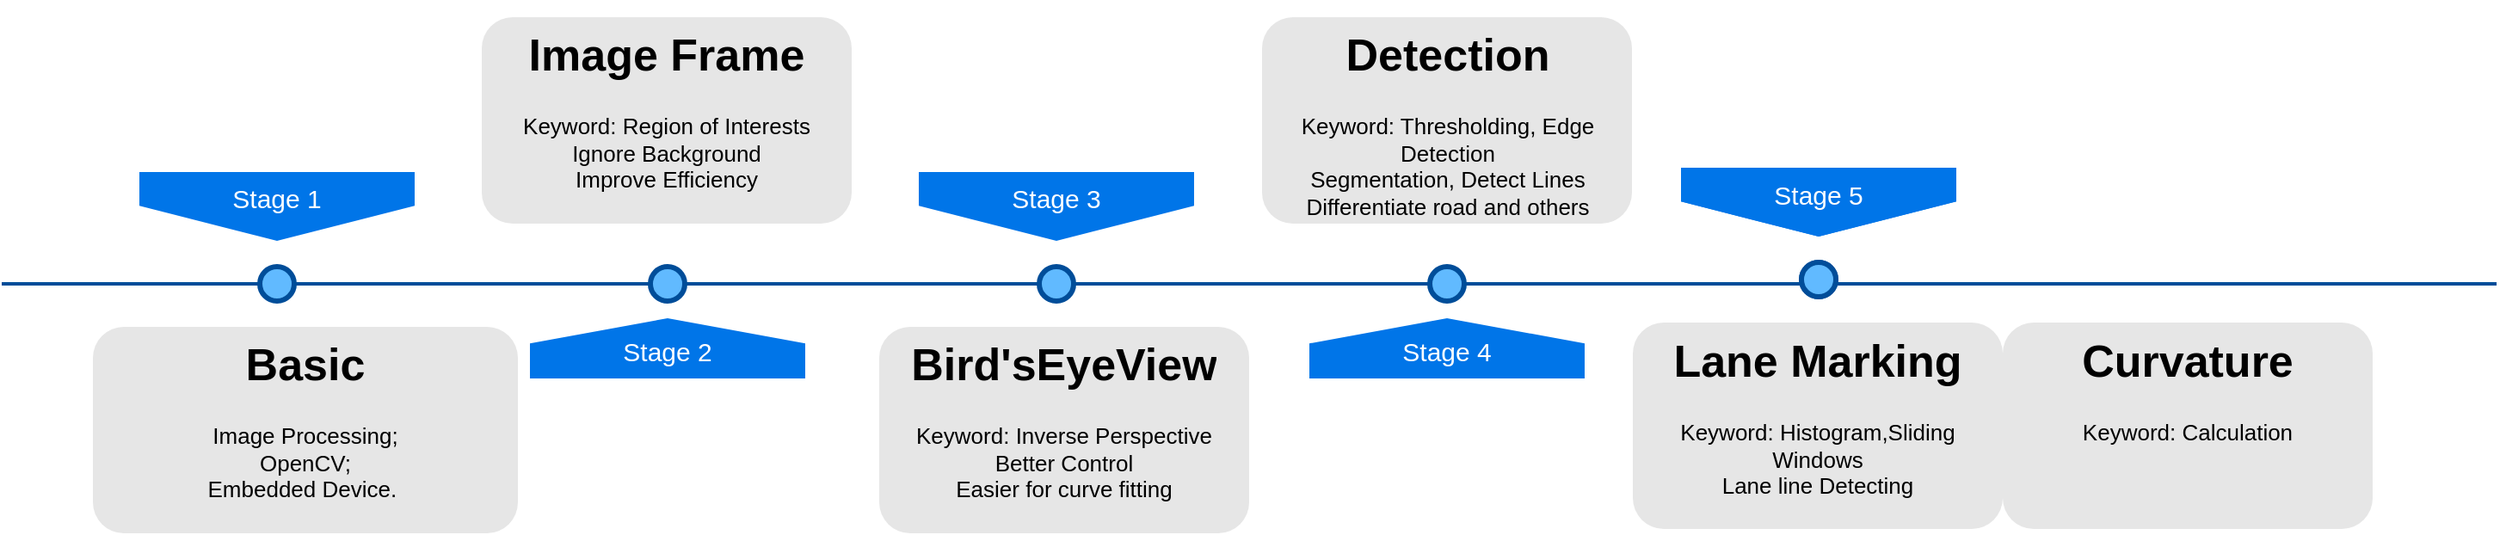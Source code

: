<mxfile version="13.9.9" type="device"><diagram name="Page-1" id="82e54ff1-d628-8f03-85c4-9753963a91cd"><mxGraphModel dx="768" dy="482" grid="1" gridSize="10" guides="1" tooltips="1" connect="1" arrows="1" fold="1" page="1" pageScale="1" pageWidth="1100" pageHeight="850" background="none" math="0" shadow="0"><root><mxCell id="0"/><mxCell id="1" parent="0"/><mxCell id="4ec97bd9e5d20128-1" value="" style="line;strokeWidth=2;html=1;fillColor=none;fontSize=28;fontColor=#004D99;strokeColor=#004D99;" parent="1" vertex="1"><mxGeometry x="40" y="400" width="1450" height="10" as="geometry"/></mxCell><mxCell id="4ec97bd9e5d20128-5" value="Stage 1" style="shape=offPageConnector;whiteSpace=wrap;html=1;fillColor=#0075E8;fontSize=15;fontColor=#FFFFFF;size=0.509;verticalAlign=top;strokeColor=none;" parent="1" vertex="1"><mxGeometry x="120" y="340" width="160" height="40" as="geometry"/></mxCell><mxCell id="4ec97bd9e5d20128-6" value="&lt;span&gt;Stage 3&lt;/span&gt;" style="shape=offPageConnector;whiteSpace=wrap;html=1;fillColor=#0075E8;fontSize=15;fontColor=#FFFFFF;size=0.509;verticalAlign=top;strokeColor=none;" parent="1" vertex="1"><mxGeometry x="573" y="340" width="160" height="40" as="geometry"/></mxCell><mxCell id="4ec97bd9e5d20128-7" value="&lt;span&gt;Stage 2&lt;/span&gt;" style="shape=offPageConnector;whiteSpace=wrap;html=1;fillColor=#0075E8;fontSize=15;fontColor=#FFFFFF;size=0.418;flipV=1;verticalAlign=bottom;strokeColor=none;spacingBottom=4;" parent="1" vertex="1"><mxGeometry x="347" y="425" width="160" height="35" as="geometry"/></mxCell><mxCell id="4ec97bd9e5d20128-8" value="&lt;span&gt;Stage 4&lt;/span&gt;" style="shape=offPageConnector;whiteSpace=wrap;html=1;fillColor=#0075E8;fontSize=15;fontColor=#FFFFFF;size=0.418;flipV=1;verticalAlign=bottom;strokeColor=none;spacingBottom=4;" parent="1" vertex="1"><mxGeometry x="800" y="425" width="160" height="35" as="geometry"/></mxCell><mxCell id="4ec97bd9e5d20128-9" value="" style="ellipse;whiteSpace=wrap;html=1;fillColor=#61BAFF;fontSize=28;fontColor=#004D99;strokeWidth=3;strokeColor=#004D99;" parent="1" vertex="1"><mxGeometry x="190" y="395" width="20" height="20" as="geometry"/></mxCell><mxCell id="4ec97bd9e5d20128-10" value="" style="ellipse;whiteSpace=wrap;html=1;fillColor=#61BAFF;fontSize=28;fontColor=#004D99;strokeWidth=3;strokeColor=#004D99;" parent="1" vertex="1"><mxGeometry x="417" y="395" width="20" height="20" as="geometry"/></mxCell><mxCell id="4ec97bd9e5d20128-11" value="" style="ellipse;whiteSpace=wrap;html=1;fillColor=#61BAFF;fontSize=28;fontColor=#004D99;strokeWidth=3;strokeColor=#004D99;" parent="1" vertex="1"><mxGeometry x="643" y="395" width="20" height="20" as="geometry"/></mxCell><mxCell id="4ec97bd9e5d20128-13" value="" style="ellipse;whiteSpace=wrap;html=1;fillColor=#61BAFF;fontSize=28;fontColor=#004D99;strokeWidth=3;strokeColor=#004D99;" parent="1" vertex="1"><mxGeometry x="870" y="395" width="20" height="20" as="geometry"/></mxCell><mxCell id="4ec97bd9e5d20128-14" value="&lt;h1&gt;Basic&lt;/h1&gt;&lt;div&gt;Image Processing;&lt;/div&gt;&lt;div&gt;&lt;span&gt;OpenCV;&lt;/span&gt;&lt;/div&gt;&lt;div&gt;Embedded Device.&amp;nbsp;&lt;/div&gt;&lt;div&gt;&lt;br&gt;&lt;/div&gt;" style="text;html=1;spacing=5;spacingTop=-20;whiteSpace=wrap;overflow=hidden;strokeColor=none;strokeWidth=3;fillColor=#E6E6E6;fontSize=13;fontColor=#000000;align=center;rounded=1;" parent="1" vertex="1"><mxGeometry x="93" y="430" width="247" height="120" as="geometry"/></mxCell><mxCell id="4ec97bd9e5d20128-16" value="&lt;h1&gt;Image Frame&lt;/h1&gt;&lt;div&gt;Keyword: Region of Interests&lt;/div&gt;&lt;div&gt;Ignore Background&lt;/div&gt;&lt;div&gt;Improve Efficiency&lt;/div&gt;" style="text;html=1;spacing=5;spacingTop=-20;whiteSpace=wrap;overflow=hidden;strokeColor=none;strokeWidth=3;fillColor=#E6E6E6;fontSize=13;fontColor=#000000;align=center;rounded=1;" parent="1" vertex="1"><mxGeometry x="319" y="250" width="215" height="120" as="geometry"/></mxCell><mxCell id="4ec97bd9e5d20128-17" value="&lt;h1&gt;Detection&lt;/h1&gt;&lt;div&gt;Keyword: Thresholding, Edge Detection&lt;/div&gt;&lt;div&gt;Segmentation, Detect Lines&lt;/div&gt;&lt;div&gt;Differentiate road and others&lt;/div&gt;&lt;div&gt;&lt;br&gt;&lt;/div&gt;" style="text;html=1;spacing=5;spacingTop=-20;whiteSpace=wrap;overflow=hidden;strokeColor=none;strokeWidth=3;fillColor=#E6E6E6;fontSize=13;fontColor=#000000;align=center;rounded=1;" parent="1" vertex="1"><mxGeometry x="772.5" y="250" width="215" height="120" as="geometry"/></mxCell><mxCell id="4ec97bd9e5d20128-18" value="&lt;h1&gt;Bird'sEyeView&lt;/h1&gt;&lt;div&gt;Keyword: Inverse Perspective&lt;/div&gt;&lt;div&gt;Better Control&lt;/div&gt;&lt;div&gt;Easier for curve fitting&lt;/div&gt;" style="text;html=1;spacing=5;spacingTop=-20;whiteSpace=wrap;overflow=hidden;strokeColor=none;strokeWidth=3;fillColor=#E6E6E6;fontSize=13;fontColor=#000000;align=center;rounded=1;" parent="1" vertex="1"><mxGeometry x="550" y="430" width="215" height="120" as="geometry"/></mxCell><mxCell id="chlaU6zznLMxg85oBEqJ-5" value="&lt;span&gt;Stage 5&lt;/span&gt;" style="shape=offPageConnector;whiteSpace=wrap;html=1;fillColor=#0075E8;fontSize=15;fontColor=#FFFFFF;size=0.509;verticalAlign=top;strokeColor=none;" parent="1" vertex="1"><mxGeometry x="1016" y="337.5" width="160" height="40" as="geometry"/></mxCell><mxCell id="chlaU6zznLMxg85oBEqJ-6" value="" style="ellipse;whiteSpace=wrap;html=1;fillColor=#61BAFF;fontSize=28;fontColor=#004D99;strokeWidth=3;strokeColor=#004D99;" parent="1" vertex="1"><mxGeometry x="1086" y="392.5" width="20" height="20" as="geometry"/></mxCell><mxCell id="chlaU6zznLMxg85oBEqJ-7" value="&lt;h1&gt;Lane Marking&lt;/h1&gt;&lt;div&gt;Keyword: Histogram,Sliding Windows&lt;/div&gt;&lt;div&gt;Lane line Detecting&lt;/div&gt;" style="text;html=1;spacing=5;spacingTop=-20;whiteSpace=wrap;overflow=hidden;strokeColor=none;strokeWidth=3;fillColor=#E6E6E6;fontSize=13;fontColor=#000000;align=center;rounded=1;" parent="1" vertex="1"><mxGeometry x="988" y="427.5" width="215" height="120" as="geometry"/></mxCell><mxCell id="0RxoiZ-IUFg3h2bYxNNW-1" value="" style="ellipse;whiteSpace=wrap;html=1;fillColor=#61BAFF;fontSize=28;fontColor=#004D99;strokeWidth=3;strokeColor=#004D99;" vertex="1" parent="1"><mxGeometry x="1086" y="392.5" width="20" height="20" as="geometry"/></mxCell><mxCell id="0RxoiZ-IUFg3h2bYxNNW-2" value="&lt;span&gt;Stage 5&lt;/span&gt;" style="shape=offPageConnector;whiteSpace=wrap;html=1;fillColor=#0075E8;fontSize=15;fontColor=#FFFFFF;size=0.509;verticalAlign=top;strokeColor=none;" vertex="1" parent="1"><mxGeometry x="1016" y="337.5" width="160" height="40" as="geometry"/></mxCell><mxCell id="0RxoiZ-IUFg3h2bYxNNW-3" value="&lt;h1&gt;Curvature&lt;/h1&gt;&lt;div&gt;Keyword: Calculation&lt;/div&gt;" style="text;html=1;spacing=5;spacingTop=-20;whiteSpace=wrap;overflow=hidden;strokeColor=none;strokeWidth=3;fillColor=#E6E6E6;fontSize=13;fontColor=#000000;align=center;rounded=1;" vertex="1" parent="1"><mxGeometry x="1203" y="427.5" width="215" height="120" as="geometry"/></mxCell></root></mxGraphModel></diagram></mxfile>